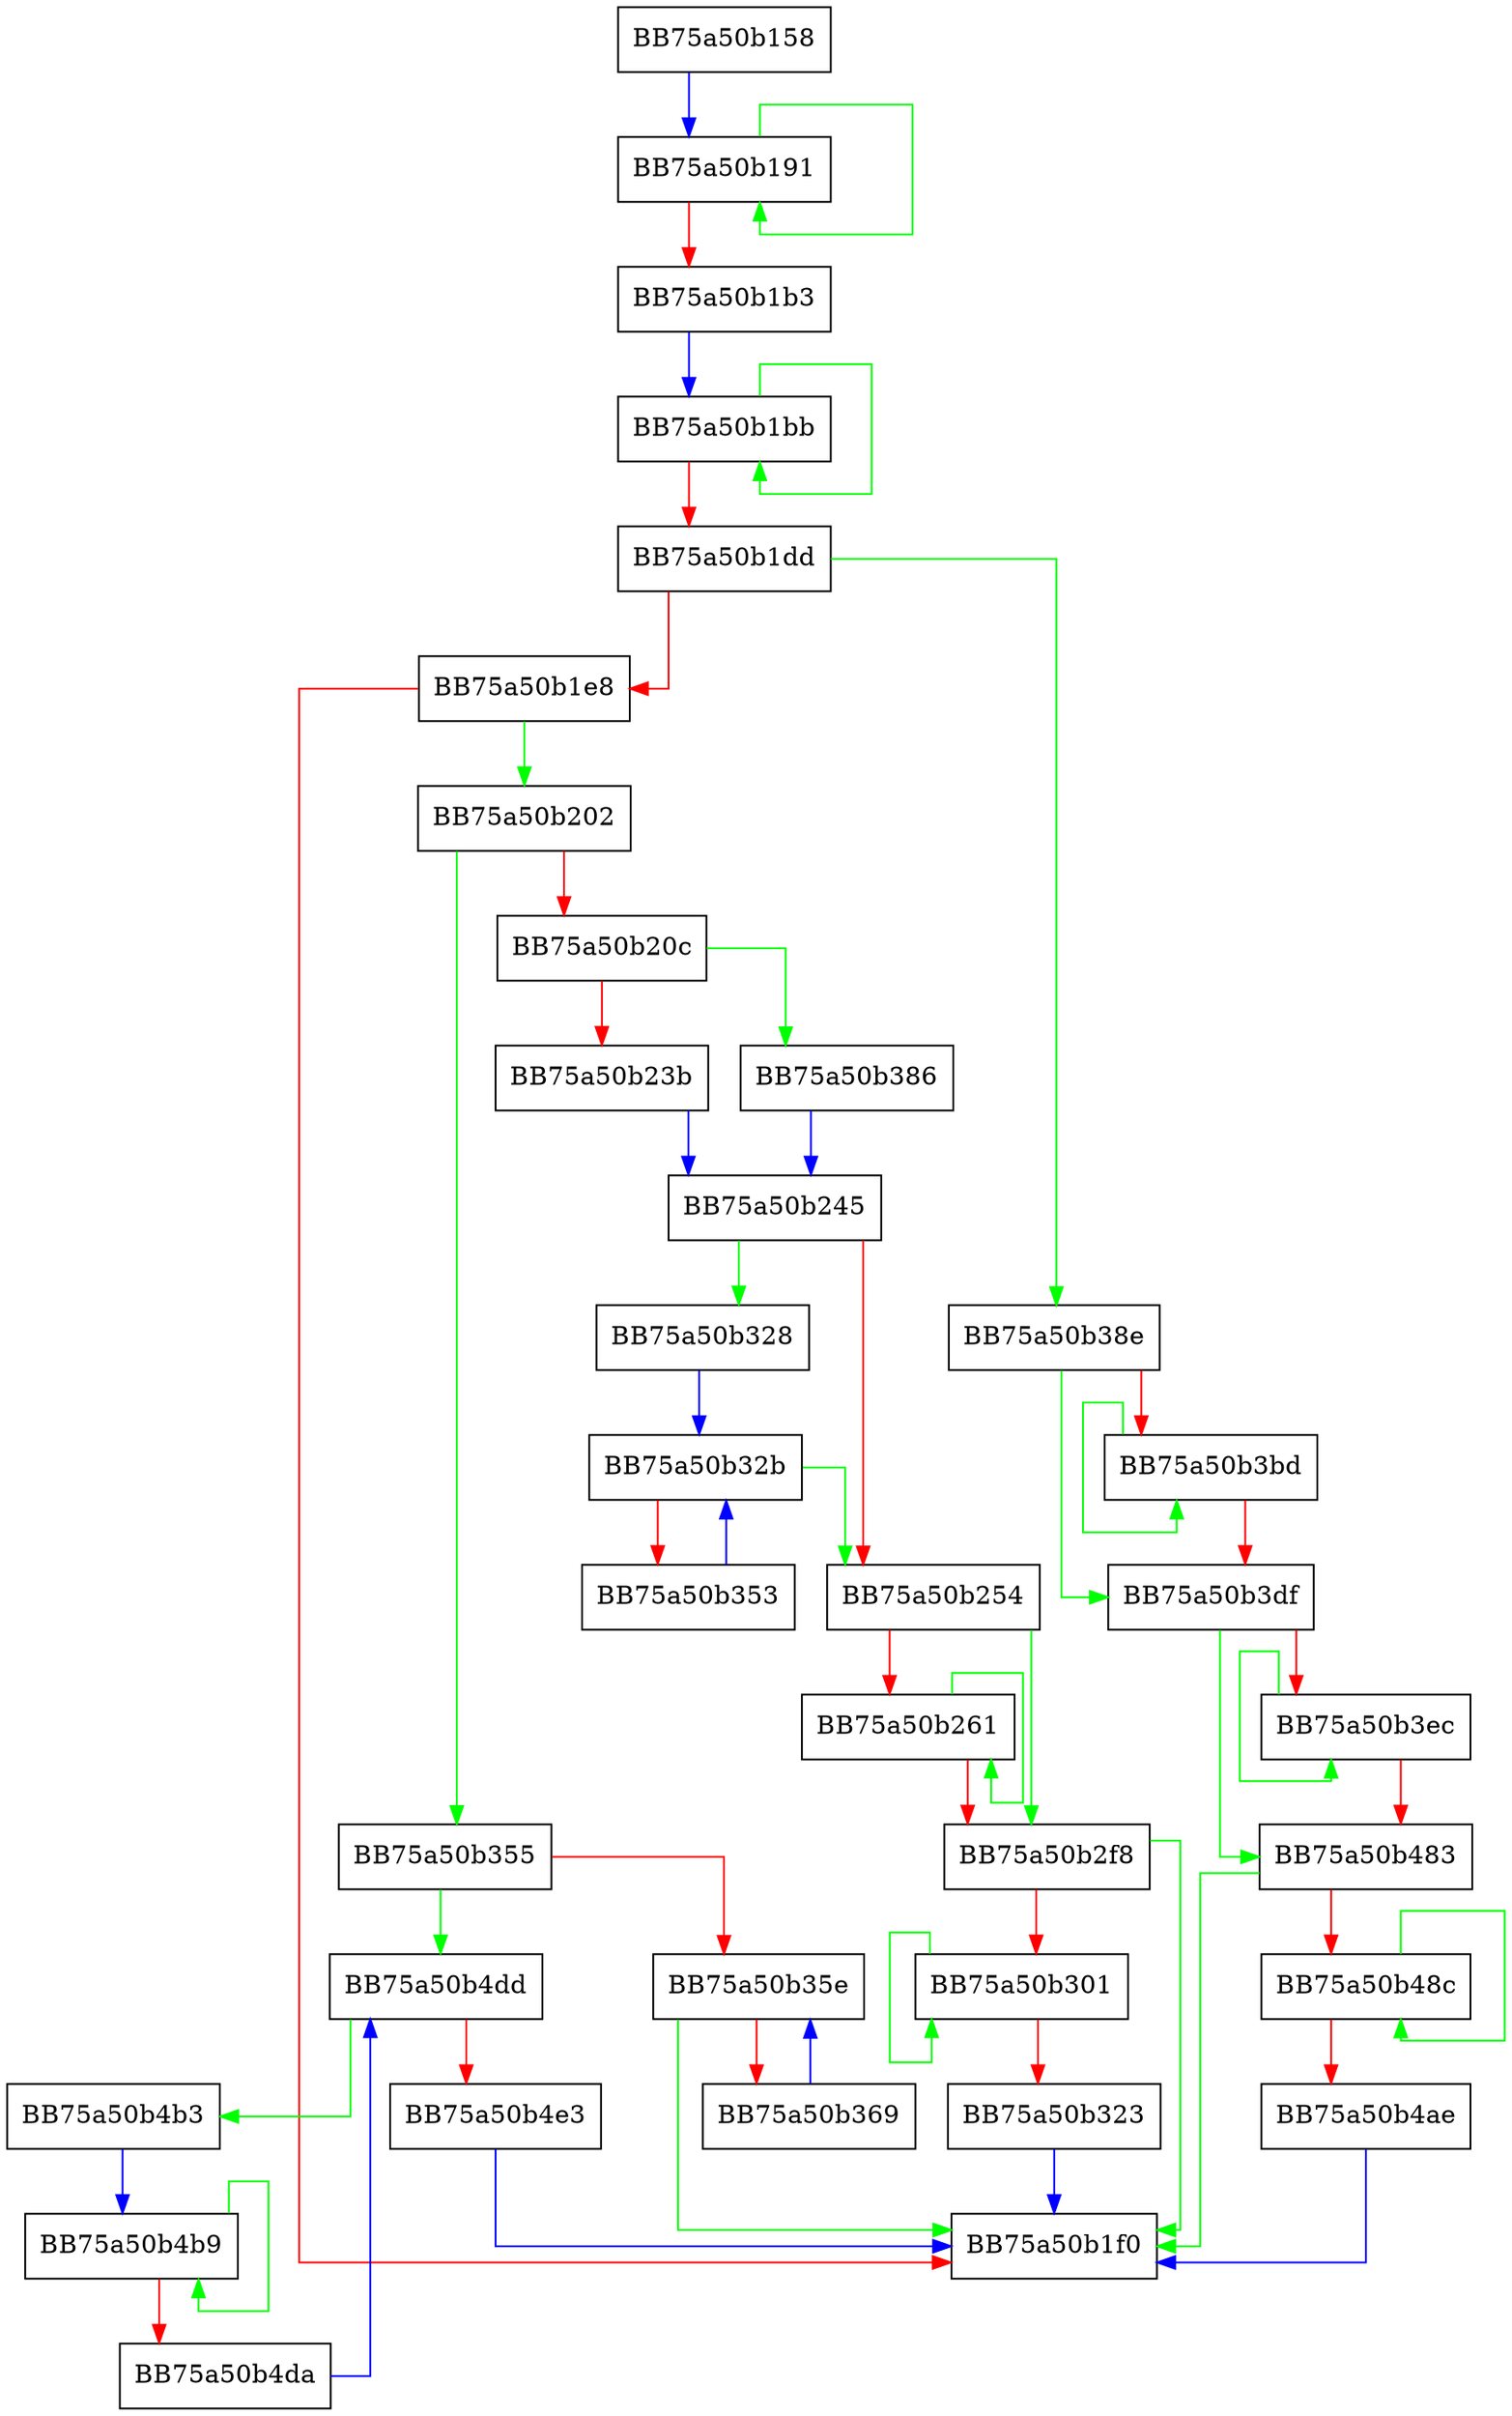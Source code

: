 digraph pe_add_attribute {
  node [shape="box"];
  graph [splines=ortho];
  BB75a50b158 -> BB75a50b191 [color="blue"];
  BB75a50b191 -> BB75a50b191 [color="green"];
  BB75a50b191 -> BB75a50b1b3 [color="red"];
  BB75a50b1b3 -> BB75a50b1bb [color="blue"];
  BB75a50b1bb -> BB75a50b1bb [color="green"];
  BB75a50b1bb -> BB75a50b1dd [color="red"];
  BB75a50b1dd -> BB75a50b38e [color="green"];
  BB75a50b1dd -> BB75a50b1e8 [color="red"];
  BB75a50b1e8 -> BB75a50b202 [color="green"];
  BB75a50b1e8 -> BB75a50b1f0 [color="red"];
  BB75a50b202 -> BB75a50b355 [color="green"];
  BB75a50b202 -> BB75a50b20c [color="red"];
  BB75a50b20c -> BB75a50b386 [color="green"];
  BB75a50b20c -> BB75a50b23b [color="red"];
  BB75a50b23b -> BB75a50b245 [color="blue"];
  BB75a50b245 -> BB75a50b328 [color="green"];
  BB75a50b245 -> BB75a50b254 [color="red"];
  BB75a50b254 -> BB75a50b2f8 [color="green"];
  BB75a50b254 -> BB75a50b261 [color="red"];
  BB75a50b261 -> BB75a50b261 [color="green"];
  BB75a50b261 -> BB75a50b2f8 [color="red"];
  BB75a50b2f8 -> BB75a50b1f0 [color="green"];
  BB75a50b2f8 -> BB75a50b301 [color="red"];
  BB75a50b301 -> BB75a50b301 [color="green"];
  BB75a50b301 -> BB75a50b323 [color="red"];
  BB75a50b323 -> BB75a50b1f0 [color="blue"];
  BB75a50b328 -> BB75a50b32b [color="blue"];
  BB75a50b32b -> BB75a50b254 [color="green"];
  BB75a50b32b -> BB75a50b353 [color="red"];
  BB75a50b353 -> BB75a50b32b [color="blue"];
  BB75a50b355 -> BB75a50b4dd [color="green"];
  BB75a50b355 -> BB75a50b35e [color="red"];
  BB75a50b35e -> BB75a50b1f0 [color="green"];
  BB75a50b35e -> BB75a50b369 [color="red"];
  BB75a50b369 -> BB75a50b35e [color="blue"];
  BB75a50b386 -> BB75a50b245 [color="blue"];
  BB75a50b38e -> BB75a50b3df [color="green"];
  BB75a50b38e -> BB75a50b3bd [color="red"];
  BB75a50b3bd -> BB75a50b3bd [color="green"];
  BB75a50b3bd -> BB75a50b3df [color="red"];
  BB75a50b3df -> BB75a50b483 [color="green"];
  BB75a50b3df -> BB75a50b3ec [color="red"];
  BB75a50b3ec -> BB75a50b3ec [color="green"];
  BB75a50b3ec -> BB75a50b483 [color="red"];
  BB75a50b483 -> BB75a50b1f0 [color="green"];
  BB75a50b483 -> BB75a50b48c [color="red"];
  BB75a50b48c -> BB75a50b48c [color="green"];
  BB75a50b48c -> BB75a50b4ae [color="red"];
  BB75a50b4ae -> BB75a50b1f0 [color="blue"];
  BB75a50b4b3 -> BB75a50b4b9 [color="blue"];
  BB75a50b4b9 -> BB75a50b4b9 [color="green"];
  BB75a50b4b9 -> BB75a50b4da [color="red"];
  BB75a50b4da -> BB75a50b4dd [color="blue"];
  BB75a50b4dd -> BB75a50b4b3 [color="green"];
  BB75a50b4dd -> BB75a50b4e3 [color="red"];
  BB75a50b4e3 -> BB75a50b1f0 [color="blue"];
}